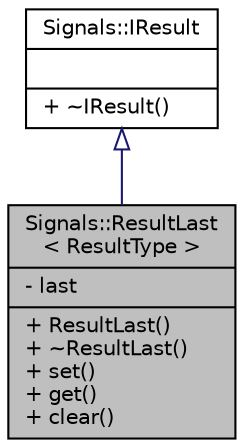 digraph "Signals::ResultLast&lt; ResultType &gt;"
{
 // INTERACTIVE_SVG=YES
  edge [fontname="Helvetica",fontsize="10",labelfontname="Helvetica",labelfontsize="10"];
  node [fontname="Helvetica",fontsize="10",shape=record];
  Node1 [label="{Signals::ResultLast\l\< ResultType \>\n|- last\l|+ ResultLast()\l+ ~ResultLast()\l+ set()\l+ get()\l+ clear()\l}",height=0.2,width=0.4,color="black", fillcolor="grey75", style="filled", fontcolor="black"];
  Node2 -> Node1 [dir="back",color="midnightblue",fontsize="10",style="solid",arrowtail="onormal",fontname="Helvetica"];
  Node2 [label="{Signals::IResult\n||+ ~IResult()\l}",height=0.2,width=0.4,color="black", fillcolor="white", style="filled",URL="$class_signals_1_1_i_result.html"];
}
